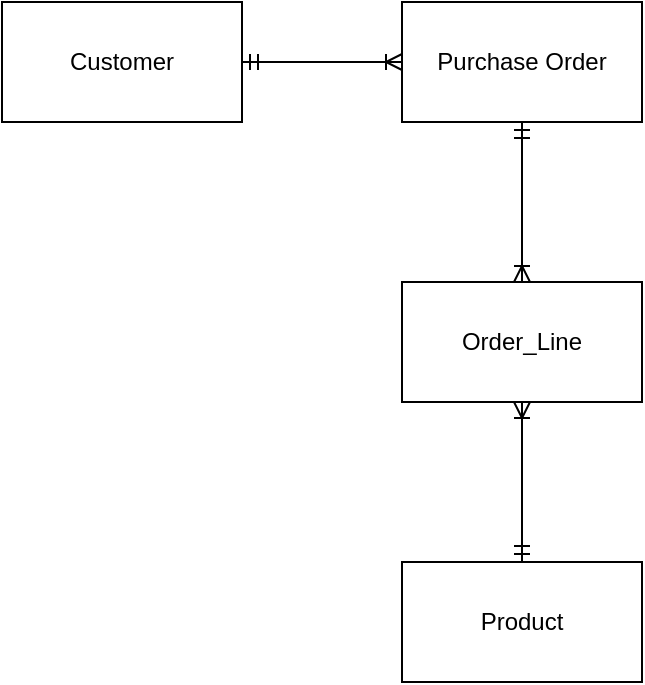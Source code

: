 <mxfile version="11.2.5" type="device" pages="3"><diagram id="Ypxt8aWdWGTpqDWKE5ER" name="Q2c"><mxGraphModel dx="517" dy="695" grid="1" gridSize="10" guides="1" tooltips="1" connect="1" arrows="1" fold="1" page="1" pageScale="1" pageWidth="1169" pageHeight="827" math="0" shadow="0"><root><mxCell id="0"/><mxCell id="1" parent="0"/><mxCell id="HXupU93Gk4f4DqEtt6n3-4" value="" style="edgeStyle=orthogonalEdgeStyle;rounded=0;orthogonalLoop=1;jettySize=auto;html=1;startArrow=ERmandOne;startFill=0;endArrow=ERoneToMany;endFill=0;" edge="1" parent="1" source="HXupU93Gk4f4DqEtt6n3-1" target="HXupU93Gk4f4DqEtt6n3-3"><mxGeometry relative="1" as="geometry"/></mxCell><mxCell id="HXupU93Gk4f4DqEtt6n3-1" value="Customer" style="rounded=0;whiteSpace=wrap;html=1;" vertex="1" parent="1"><mxGeometry x="80" y="80" width="120" height="60" as="geometry"/></mxCell><mxCell id="HXupU93Gk4f4DqEtt6n3-6" value="" style="edgeStyle=orthogonalEdgeStyle;rounded=0;orthogonalLoop=1;jettySize=auto;html=1;endArrow=ERoneToMany;endFill=0;startArrow=ERmandOne;startFill=0;" edge="1" parent="1" source="HXupU93Gk4f4DqEtt6n3-3" target="HXupU93Gk4f4DqEtt6n3-5"><mxGeometry relative="1" as="geometry"/></mxCell><mxCell id="HXupU93Gk4f4DqEtt6n3-3" value="Purchase Order" style="rounded=0;whiteSpace=wrap;html=1;" vertex="1" parent="1"><mxGeometry x="280" y="80" width="120" height="60" as="geometry"/></mxCell><mxCell id="HXupU93Gk4f4DqEtt6n3-8" value="" style="edgeStyle=orthogonalEdgeStyle;rounded=0;orthogonalLoop=1;jettySize=auto;html=1;endArrow=ERmandOne;endFill=0;startArrow=ERoneToMany;startFill=0;" edge="1" parent="1" source="HXupU93Gk4f4DqEtt6n3-5" target="HXupU93Gk4f4DqEtt6n3-7"><mxGeometry relative="1" as="geometry"/></mxCell><mxCell id="HXupU93Gk4f4DqEtt6n3-5" value="Order_Line" style="rounded=0;whiteSpace=wrap;html=1;" vertex="1" parent="1"><mxGeometry x="280" y="220" width="120" height="60" as="geometry"/></mxCell><mxCell id="HXupU93Gk4f4DqEtt6n3-7" value="Product" style="rounded=0;whiteSpace=wrap;html=1;" vertex="1" parent="1"><mxGeometry x="280" y="360" width="120" height="60" as="geometry"/></mxCell></root></mxGraphModel></diagram><diagram id="6urLUwki-3SgrCEG8ufE" name="Q3c"><mxGraphModel dx="938" dy="1043" grid="1" gridSize="10" guides="1" tooltips="1" connect="1" arrows="1" fold="1" page="1" pageScale="1" pageWidth="1169" pageHeight="827" math="0" shadow="0"><root><mxCell id="pvSrO7qI7SCaV8jmXrGH-0"/><mxCell id="pvSrO7qI7SCaV8jmXrGH-1" parent="pvSrO7qI7SCaV8jmXrGH-0"/><mxCell id="pvSrO7qI7SCaV8jmXrGH-28" value="Valid aplication" style="edgeStyle=orthogonalEdgeStyle;rounded=0;orthogonalLoop=1;jettySize=auto;html=1;entryX=0.5;entryY=0;entryDx=0;entryDy=0;startArrow=none;startFill=0;endArrow=classic;endFill=1;" edge="1" parent="pvSrO7qI7SCaV8jmXrGH-1" source="pvSrO7qI7SCaV8jmXrGH-3" target="pvSrO7qI7SCaV8jmXrGH-4"><mxGeometry relative="1" as="geometry"/></mxCell><mxCell id="pvSrO7qI7SCaV8jmXrGH-29" style="edgeStyle=orthogonalEdgeStyle;rounded=0;orthogonalLoop=1;jettySize=auto;html=1;exitX=0;exitY=1;exitDx=0;exitDy=0;entryX=0.5;entryY=1;entryDx=0;entryDy=0;startArrow=none;startFill=0;endArrow=classic;endFill=1;" edge="1" parent="pvSrO7qI7SCaV8jmXrGH-1" source="pvSrO7qI7SCaV8jmXrGH-3" target="pvSrO7qI7SCaV8jmXrGH-8"><mxGeometry relative="1" as="geometry"/></mxCell><mxCell id="pvSrO7qI7SCaV8jmXrGH-30" value="Invalid application message" style="text;html=1;resizable=0;points=[];align=center;verticalAlign=middle;labelBackgroundColor=#ffffff;" vertex="1" connectable="0" parent="pvSrO7qI7SCaV8jmXrGH-29"><mxGeometry x="0.143" y="-7" relative="1" as="geometry"><mxPoint as="offset"/></mxGeometry></mxCell><mxCell id="pvSrO7qI7SCaV8jmXrGH-3" value="1&lt;br&gt;Verify loan application" style="ellipse;whiteSpace=wrap;html=1;aspect=fixed;" vertex="1" parent="pvSrO7qI7SCaV8jmXrGH-1"><mxGeometry x="543" y="240" width="80" height="80" as="geometry"/></mxCell><mxCell id="pvSrO7qI7SCaV8jmXrGH-33" style="edgeStyle=orthogonalEdgeStyle;rounded=0;orthogonalLoop=1;jettySize=auto;html=1;startArrow=none;startFill=0;endArrow=classic;endFill=1;" edge="1" parent="pvSrO7qI7SCaV8jmXrGH-1" source="pvSrO7qI7SCaV8jmXrGH-4"><mxGeometry relative="1" as="geometry"><mxPoint x="840" y="300" as="targetPoint"/><Array as="points"><mxPoint x="750" y="430"/><mxPoint x="750" y="300"/></Array></mxGeometry></mxCell><mxCell id="pvSrO7qI7SCaV8jmXrGH-35" value="Processed loan application" style="text;html=1;resizable=0;points=[];align=center;verticalAlign=middle;labelBackgroundColor=#ffffff;" vertex="1" connectable="0" parent="pvSrO7qI7SCaV8jmXrGH-33"><mxGeometry x="0.262" y="4" relative="1" as="geometry"><mxPoint y="-1" as="offset"/></mxGeometry></mxCell><mxCell id="pvSrO7qI7SCaV8jmXrGH-4" value="2&lt;br&gt;Process loan application" style="ellipse;whiteSpace=wrap;html=1;aspect=fixed;" vertex="1" parent="pvSrO7qI7SCaV8jmXrGH-1"><mxGeometry x="543" y="390" width="80" height="80" as="geometry"/></mxCell><mxCell id="pvSrO7qI7SCaV8jmXrGH-36" style="edgeStyle=orthogonalEdgeStyle;rounded=0;orthogonalLoop=1;jettySize=auto;html=1;entryX=0.25;entryY=1;entryDx=0;entryDy=0;startArrow=none;startFill=0;endArrow=classic;endFill=1;" edge="1" parent="pvSrO7qI7SCaV8jmXrGH-1" source="pvSrO7qI7SCaV8jmXrGH-5" target="pvSrO7qI7SCaV8jmXrGH-8"><mxGeometry relative="1" as="geometry"/></mxCell><mxCell id="pvSrO7qI7SCaV8jmXrGH-37" value="Email on loan status" style="text;html=1;resizable=0;points=[];align=center;verticalAlign=middle;labelBackgroundColor=#ffffff;" vertex="1" connectable="0" parent="pvSrO7qI7SCaV8jmXrGH-36"><mxGeometry x="-0.287" y="2" relative="1" as="geometry"><mxPoint as="offset"/></mxGeometry></mxCell><mxCell id="pvSrO7qI7SCaV8jmXrGH-38" style="edgeStyle=orthogonalEdgeStyle;rounded=0;orthogonalLoop=1;jettySize=auto;html=1;exitX=1;exitY=1;exitDx=0;exitDy=0;entryX=1;entryY=0.5;entryDx=0;entryDy=0;startArrow=none;startFill=0;endArrow=classic;endFill=1;" edge="1" parent="pvSrO7qI7SCaV8jmXrGH-1" source="pvSrO7qI7SCaV8jmXrGH-5" target="pvSrO7qI7SCaV8jmXrGH-22"><mxGeometry relative="1" as="geometry"><Array as="points"><mxPoint x="1050" y="628"/><mxPoint x="1050" y="300"/></Array></mxGeometry></mxCell><mxCell id="pvSrO7qI7SCaV8jmXrGH-39" value="Copy of emailed loan status" style="text;html=1;resizable=0;points=[];align=center;verticalAlign=middle;labelBackgroundColor=#ffffff;" vertex="1" connectable="0" parent="pvSrO7qI7SCaV8jmXrGH-38"><mxGeometry x="0.456" y="6" relative="1" as="geometry"><mxPoint as="offset"/></mxGeometry></mxCell><mxCell id="pvSrO7qI7SCaV8jmXrGH-5" value="3&lt;br&gt;Inform loan status" style="ellipse;whiteSpace=wrap;html=1;aspect=fixed;" vertex="1" parent="pvSrO7qI7SCaV8jmXrGH-1"><mxGeometry x="543" y="560" width="80" height="80" as="geometry"/></mxCell><mxCell id="pvSrO7qI7SCaV8jmXrGH-24" style="edgeStyle=orthogonalEdgeStyle;rounded=0;orthogonalLoop=1;jettySize=auto;html=1;entryX=0;entryY=0.5;entryDx=0;entryDy=0;startArrow=none;startFill=0;endArrow=classic;endFill=1;" edge="1" parent="pvSrO7qI7SCaV8jmXrGH-1" source="pvSrO7qI7SCaV8jmXrGH-8" target="pvSrO7qI7SCaV8jmXrGH-3"><mxGeometry relative="1" as="geometry"><mxPoint x="543.333" y="130" as="targetPoint"/></mxGeometry></mxCell><mxCell id="pvSrO7qI7SCaV8jmXrGH-25" value="Loan Application Details" style="text;html=1;resizable=0;points=[];align=center;verticalAlign=middle;labelBackgroundColor=#ffffff;" vertex="1" connectable="0" parent="pvSrO7qI7SCaV8jmXrGH-24"><mxGeometry x="0.479" y="3" relative="1" as="geometry"><mxPoint x="-1" as="offset"/></mxGeometry></mxCell><mxCell id="pvSrO7qI7SCaV8jmXrGH-8" value="Student" style="strokeWidth=2;whiteSpace=wrap;html=1;align=center;fontSize=14;" vertex="1" parent="pvSrO7qI7SCaV8jmXrGH-1"><mxGeometry x="120" y="200" width="120" height="40" as="geometry"/></mxCell><mxCell id="pvSrO7qI7SCaV8jmXrGH-9" value="" style="group" vertex="1" connectable="0" parent="pvSrO7qI7SCaV8jmXrGH-1"><mxGeometry x="840" y="130" width="170" height="40" as="geometry"/></mxCell><mxCell id="pvSrO7qI7SCaV8jmXrGH-10" value="" style="endArrow=none;html=1;strokeWidth=2;" edge="1" parent="pvSrO7qI7SCaV8jmXrGH-9"><mxGeometry width="50" height="50" relative="1" as="geometry"><mxPoint y="40" as="sourcePoint"/><mxPoint as="targetPoint"/></mxGeometry></mxCell><mxCell id="pvSrO7qI7SCaV8jmXrGH-11" value="" style="endArrow=none;html=1;strokeWidth=2;" edge="1" parent="pvSrO7qI7SCaV8jmXrGH-9"><mxGeometry width="50" height="50" relative="1" as="geometry"><mxPoint as="sourcePoint"/><mxPoint x="170" as="targetPoint"/></mxGeometry></mxCell><mxCell id="pvSrO7qI7SCaV8jmXrGH-12" value="" style="endArrow=none;html=1;strokeWidth=2;" edge="1" parent="pvSrO7qI7SCaV8jmXrGH-9"><mxGeometry width="50" height="50" relative="1" as="geometry"><mxPoint y="40" as="sourcePoint"/><mxPoint x="170" y="40" as="targetPoint"/></mxGeometry></mxCell><mxCell id="pvSrO7qI7SCaV8jmXrGH-13" value="" style="endArrow=none;html=1;strokeWidth=2;" edge="1" parent="pvSrO7qI7SCaV8jmXrGH-9"><mxGeometry width="50" height="50" relative="1" as="geometry"><mxPoint x="40" y="40" as="sourcePoint"/><mxPoint x="40" as="targetPoint"/></mxGeometry></mxCell><mxCell id="pvSrO7qI7SCaV8jmXrGH-14" value="Student" style="text;html=1;strokeColor=none;fillColor=none;align=center;verticalAlign=middle;whiteSpace=wrap;rounded=0;" vertex="1" parent="pvSrO7qI7SCaV8jmXrGH-9"><mxGeometry x="60" y="10" width="40" height="20" as="geometry"/></mxCell><mxCell id="pvSrO7qI7SCaV8jmXrGH-15" value="1" style="text;html=1;strokeColor=none;fillColor=none;align=center;verticalAlign=middle;whiteSpace=wrap;rounded=0;" vertex="1" parent="pvSrO7qI7SCaV8jmXrGH-9"><mxGeometry x="10" y="10" width="20" height="20" as="geometry"/></mxCell><mxCell id="pvSrO7qI7SCaV8jmXrGH-17" value="" style="group" vertex="1" connectable="0" parent="pvSrO7qI7SCaV8jmXrGH-1"><mxGeometry x="840" y="280" width="170" height="40" as="geometry"/></mxCell><mxCell id="pvSrO7qI7SCaV8jmXrGH-18" value="" style="endArrow=none;html=1;strokeWidth=2;" edge="1" parent="pvSrO7qI7SCaV8jmXrGH-17"><mxGeometry width="50" height="50" relative="1" as="geometry"><mxPoint y="40" as="sourcePoint"/><mxPoint as="targetPoint"/></mxGeometry></mxCell><mxCell id="pvSrO7qI7SCaV8jmXrGH-19" value="" style="endArrow=none;html=1;strokeWidth=2;" edge="1" parent="pvSrO7qI7SCaV8jmXrGH-17"><mxGeometry width="50" height="50" relative="1" as="geometry"><mxPoint as="sourcePoint"/><mxPoint x="170" as="targetPoint"/></mxGeometry></mxCell><mxCell id="pvSrO7qI7SCaV8jmXrGH-20" value="" style="endArrow=none;html=1;strokeWidth=2;" edge="1" parent="pvSrO7qI7SCaV8jmXrGH-17"><mxGeometry width="50" height="50" relative="1" as="geometry"><mxPoint y="40" as="sourcePoint"/><mxPoint x="170" y="40" as="targetPoint"/></mxGeometry></mxCell><mxCell id="pvSrO7qI7SCaV8jmXrGH-21" value="" style="endArrow=none;html=1;strokeWidth=2;" edge="1" parent="pvSrO7qI7SCaV8jmXrGH-17"><mxGeometry width="50" height="50" relative="1" as="geometry"><mxPoint x="40" y="40" as="sourcePoint"/><mxPoint x="40" as="targetPoint"/></mxGeometry></mxCell><mxCell id="pvSrO7qI7SCaV8jmXrGH-22" value="Loan" style="text;html=1;strokeColor=none;fillColor=none;align=center;verticalAlign=middle;whiteSpace=wrap;rounded=0;" vertex="1" parent="pvSrO7qI7SCaV8jmXrGH-17"><mxGeometry x="60" y="10" width="40" height="20" as="geometry"/></mxCell><mxCell id="pvSrO7qI7SCaV8jmXrGH-23" value="2" style="text;html=1;strokeColor=none;fillColor=none;align=center;verticalAlign=middle;whiteSpace=wrap;rounded=0;" vertex="1" parent="pvSrO7qI7SCaV8jmXrGH-17"><mxGeometry x="10" y="10" width="20" height="20" as="geometry"/></mxCell><mxCell id="pvSrO7qI7SCaV8jmXrGH-26" style="edgeStyle=orthogonalEdgeStyle;rounded=0;orthogonalLoop=1;jettySize=auto;html=1;entryX=1;entryY=0.5;entryDx=0;entryDy=0;startArrow=none;startFill=0;endArrow=classic;endFill=1;" edge="1" parent="pvSrO7qI7SCaV8jmXrGH-1" source="pvSrO7qI7SCaV8jmXrGH-15" target="pvSrO7qI7SCaV8jmXrGH-3"><mxGeometry relative="1" as="geometry"/></mxCell><mxCell id="pvSrO7qI7SCaV8jmXrGH-27" value="Student Details" style="text;html=1;resizable=0;points=[];align=center;verticalAlign=middle;labelBackgroundColor=#ffffff;" vertex="1" connectable="0" parent="pvSrO7qI7SCaV8jmXrGH-26"><mxGeometry x="-0.371" y="37" relative="1" as="geometry"><mxPoint x="-1" as="offset"/></mxGeometry></mxCell><mxCell id="pvSrO7qI7SCaV8jmXrGH-31" style="edgeStyle=orthogonalEdgeStyle;rounded=0;orthogonalLoop=1;jettySize=auto;html=1;entryX=1;entryY=0.5;entryDx=0;entryDy=0;startArrow=none;startFill=0;endArrow=classic;endFill=1;" edge="1" parent="pvSrO7qI7SCaV8jmXrGH-1" target="pvSrO7qI7SCaV8jmXrGH-5"><mxGeometry relative="1" as="geometry"><mxPoint x="920" y="320" as="sourcePoint"/><Array as="points"><mxPoint x="920" y="600"/></Array></mxGeometry></mxCell><mxCell id="pvSrO7qI7SCaV8jmXrGH-32" value="Applicant's loan status" style="text;html=1;resizable=0;points=[];align=center;verticalAlign=middle;labelBackgroundColor=#ffffff;" vertex="1" connectable="0" parent="pvSrO7qI7SCaV8jmXrGH-31"><mxGeometry x="-0.368" y="33" relative="1" as="geometry"><mxPoint x="-32" y="33" as="offset"/></mxGeometry></mxCell></root></mxGraphModel></diagram><diagram id="p1WPzIVA8wY1eadMDhp-" name="Q4a"><mxGraphModel dx="625" dy="695" grid="1" gridSize="10" guides="1" tooltips="1" connect="1" arrows="1" fold="1" page="1" pageScale="1" pageWidth="1169" pageHeight="827" math="0" shadow="0"><root><mxCell id="i_wZoMxRFP8jND1544O1-0"/><mxCell id="i_wZoMxRFP8jND1544O1-1" parent="i_wZoMxRFP8jND1544O1-0"/><mxCell id="i_wZoMxRFP8jND1544O1-2" value="" style="group" vertex="1" connectable="0" parent="i_wZoMxRFP8jND1544O1-1"><mxGeometry x="40" y="200" width="150" height="110" as="geometry"/></mxCell><mxCell id="i_wZoMxRFP8jND1544O1-3" value="0" style="rounded=0;whiteSpace=wrap;html=1;" vertex="1" parent="i_wZoMxRFP8jND1544O1-2"><mxGeometry width="50" height="36.667" as="geometry"/></mxCell><mxCell id="i_wZoMxRFP8jND1544O1-4" value="10" style="rounded=0;whiteSpace=wrap;html=1;" vertex="1" parent="i_wZoMxRFP8jND1544O1-2"><mxGeometry x="50" width="50" height="36.667" as="geometry"/></mxCell><mxCell id="i_wZoMxRFP8jND1544O1-5" value="10" style="rounded=0;whiteSpace=wrap;html=1;" vertex="1" parent="i_wZoMxRFP8jND1544O1-2"><mxGeometry x="100" width="50" height="36.667" as="geometry"/></mxCell><mxCell id="i_wZoMxRFP8jND1544O1-6" value="A" style="rounded=0;whiteSpace=wrap;html=1;" vertex="1" parent="i_wZoMxRFP8jND1544O1-2"><mxGeometry y="36.667" width="150" height="36.667" as="geometry"/></mxCell><mxCell id="i_wZoMxRFP8jND1544O1-7" value="0" style="rounded=0;whiteSpace=wrap;html=1;" vertex="1" parent="i_wZoMxRFP8jND1544O1-2"><mxGeometry y="73.333" width="50" height="36.667" as="geometry"/></mxCell><mxCell id="i_wZoMxRFP8jND1544O1-8" value="0" style="rounded=0;whiteSpace=wrap;html=1;" vertex="1" parent="i_wZoMxRFP8jND1544O1-2"><mxGeometry x="50" y="73.333" width="50" height="36.667" as="geometry"/></mxCell><mxCell id="i_wZoMxRFP8jND1544O1-9" value="10" style="rounded=0;whiteSpace=wrap;html=1;" vertex="1" parent="i_wZoMxRFP8jND1544O1-2"><mxGeometry x="100" y="73.333" width="50" height="36.667" as="geometry"/></mxCell><mxCell id="i_wZoMxRFP8jND1544O1-10" value="" style="group" vertex="1" connectable="0" parent="i_wZoMxRFP8jND1544O1-1"><mxGeometry x="240" y="80" width="150" height="110" as="geometry"/></mxCell><mxCell id="i_wZoMxRFP8jND1544O1-11" value="10" style="rounded=0;whiteSpace=wrap;html=1;" vertex="1" parent="i_wZoMxRFP8jND1544O1-10"><mxGeometry width="50" height="36.667" as="geometry"/></mxCell><mxCell id="i_wZoMxRFP8jND1544O1-12" value="8" style="rounded=0;whiteSpace=wrap;html=1;" vertex="1" parent="i_wZoMxRFP8jND1544O1-10"><mxGeometry x="50" width="50" height="36.667" as="geometry"/></mxCell><mxCell id="i_wZoMxRFP8jND1544O1-13" value="18" style="rounded=0;whiteSpace=wrap;html=1;" vertex="1" parent="i_wZoMxRFP8jND1544O1-10"><mxGeometry x="100" width="50" height="36.667" as="geometry"/></mxCell><mxCell id="i_wZoMxRFP8jND1544O1-14" value="B" style="rounded=0;whiteSpace=wrap;html=1;" vertex="1" parent="i_wZoMxRFP8jND1544O1-10"><mxGeometry y="36.667" width="150" height="36.667" as="geometry"/></mxCell><mxCell id="i_wZoMxRFP8jND1544O1-15" value="10" style="rounded=0;whiteSpace=wrap;html=1;" vertex="1" parent="i_wZoMxRFP8jND1544O1-10"><mxGeometry y="73.333" width="50" height="36.667" as="geometry"/></mxCell><mxCell id="i_wZoMxRFP8jND1544O1-16" value="0" style="rounded=0;whiteSpace=wrap;html=1;" vertex="1" parent="i_wZoMxRFP8jND1544O1-10"><mxGeometry x="50" y="73.333" width="50" height="36.667" as="geometry"/></mxCell><mxCell id="i_wZoMxRFP8jND1544O1-17" value="18" style="rounded=0;whiteSpace=wrap;html=1;" vertex="1" parent="i_wZoMxRFP8jND1544O1-10"><mxGeometry x="100" y="73.333" width="50" height="36.667" as="geometry"/></mxCell><mxCell id="i_wZoMxRFP8jND1544O1-18" value="" style="group" vertex="1" connectable="0" parent="i_wZoMxRFP8jND1544O1-1"><mxGeometry x="240" y="330" width="150" height="110" as="geometry"/></mxCell><mxCell id="i_wZoMxRFP8jND1544O1-19" value="10" style="rounded=0;whiteSpace=wrap;html=1;" vertex="1" parent="i_wZoMxRFP8jND1544O1-18"><mxGeometry width="50" height="36.667" as="geometry"/></mxCell><mxCell id="i_wZoMxRFP8jND1544O1-20" value="6" style="rounded=0;whiteSpace=wrap;html=1;" vertex="1" parent="i_wZoMxRFP8jND1544O1-18"><mxGeometry x="50" width="50" height="36.667" as="geometry"/></mxCell><mxCell id="i_wZoMxRFP8jND1544O1-21" value="16" style="rounded=0;whiteSpace=wrap;html=1;" vertex="1" parent="i_wZoMxRFP8jND1544O1-18"><mxGeometry x="100" width="50" height="36.667" as="geometry"/></mxCell><mxCell id="i_wZoMxRFP8jND1544O1-22" value="C" style="rounded=0;whiteSpace=wrap;html=1;" vertex="1" parent="i_wZoMxRFP8jND1544O1-18"><mxGeometry y="36.667" width="150" height="36.667" as="geometry"/></mxCell><mxCell id="i_wZoMxRFP8jND1544O1-23" value="22" style="rounded=0;whiteSpace=wrap;html=1;" vertex="1" parent="i_wZoMxRFP8jND1544O1-18"><mxGeometry y="73.333" width="50" height="36.667" as="geometry"/></mxCell><mxCell id="i_wZoMxRFP8jND1544O1-24" value="12" style="rounded=0;whiteSpace=wrap;html=1;" vertex="1" parent="i_wZoMxRFP8jND1544O1-18"><mxGeometry x="50" y="73.333" width="50" height="36.667" as="geometry"/></mxCell><mxCell id="i_wZoMxRFP8jND1544O1-25" value="28" style="rounded=0;whiteSpace=wrap;html=1;" vertex="1" parent="i_wZoMxRFP8jND1544O1-18"><mxGeometry x="100" y="73.333" width="50" height="36.667" as="geometry"/></mxCell><mxCell id="i_wZoMxRFP8jND1544O1-26" value="" style="group" vertex="1" connectable="0" parent="i_wZoMxRFP8jND1544O1-1"><mxGeometry x="480" y="80" width="150" height="110" as="geometry"/></mxCell><mxCell id="i_wZoMxRFP8jND1544O1-27" value="18" style="rounded=0;whiteSpace=wrap;html=1;" vertex="1" parent="i_wZoMxRFP8jND1544O1-26"><mxGeometry width="50" height="36.667" as="geometry"/></mxCell><mxCell id="i_wZoMxRFP8jND1544O1-28" value="5" style="rounded=0;whiteSpace=wrap;html=1;" vertex="1" parent="i_wZoMxRFP8jND1544O1-26"><mxGeometry x="50" width="50" height="36.667" as="geometry"/></mxCell><mxCell id="i_wZoMxRFP8jND1544O1-29" value="23" style="rounded=0;whiteSpace=wrap;html=1;" vertex="1" parent="i_wZoMxRFP8jND1544O1-26"><mxGeometry x="100" width="50" height="36.667" as="geometry"/></mxCell><mxCell id="i_wZoMxRFP8jND1544O1-30" value="D" style="rounded=0;whiteSpace=wrap;html=1;" vertex="1" parent="i_wZoMxRFP8jND1544O1-26"><mxGeometry y="36.667" width="150" height="36.667" as="geometry"/></mxCell><mxCell id="i_wZoMxRFP8jND1544O1-31" value="18" style="rounded=0;whiteSpace=wrap;html=1;" vertex="1" parent="i_wZoMxRFP8jND1544O1-26"><mxGeometry y="73.333" width="50" height="36.667" as="geometry"/></mxCell><mxCell id="i_wZoMxRFP8jND1544O1-32" value="0" style="rounded=0;whiteSpace=wrap;html=1;" vertex="1" parent="i_wZoMxRFP8jND1544O1-26"><mxGeometry x="50" y="73.333" width="50" height="36.667" as="geometry"/></mxCell><mxCell id="i_wZoMxRFP8jND1544O1-33" value="23" style="rounded=0;whiteSpace=wrap;html=1;" vertex="1" parent="i_wZoMxRFP8jND1544O1-26"><mxGeometry x="100" y="73.333" width="50" height="36.667" as="geometry"/></mxCell><mxCell id="i_wZoMxRFP8jND1544O1-34" value="" style="group" vertex="1" connectable="0" parent="i_wZoMxRFP8jND1544O1-1"><mxGeometry x="480" y="330" width="150" height="110" as="geometry"/></mxCell><mxCell id="i_wZoMxRFP8jND1544O1-35" value="16" style="rounded=0;whiteSpace=wrap;html=1;" vertex="1" parent="i_wZoMxRFP8jND1544O1-34"><mxGeometry width="50" height="36.667" as="geometry"/></mxCell><mxCell id="i_wZoMxRFP8jND1544O1-36" value="5" style="rounded=0;whiteSpace=wrap;html=1;" vertex="1" parent="i_wZoMxRFP8jND1544O1-34"><mxGeometry x="50" width="50" height="36.667" as="geometry"/></mxCell><mxCell id="i_wZoMxRFP8jND1544O1-37" value="21" style="rounded=0;whiteSpace=wrap;html=1;" vertex="1" parent="i_wZoMxRFP8jND1544O1-34"><mxGeometry x="100" width="50" height="36.667" as="geometry"/></mxCell><mxCell id="i_wZoMxRFP8jND1544O1-38" value="E" style="rounded=0;whiteSpace=wrap;html=1;" vertex="1" parent="i_wZoMxRFP8jND1544O1-34"><mxGeometry y="36.667" width="150" height="36.667" as="geometry"/></mxCell><mxCell id="i_wZoMxRFP8jND1544O1-39" value="28" style="rounded=0;whiteSpace=wrap;html=1;" vertex="1" parent="i_wZoMxRFP8jND1544O1-34"><mxGeometry y="73.333" width="50" height="36.667" as="geometry"/></mxCell><mxCell id="i_wZoMxRFP8jND1544O1-40" value="12" style="rounded=0;whiteSpace=wrap;html=1;" vertex="1" parent="i_wZoMxRFP8jND1544O1-34"><mxGeometry x="50" y="73.333" width="50" height="36.667" as="geometry"/></mxCell><mxCell id="i_wZoMxRFP8jND1544O1-41" value="33" style="rounded=0;whiteSpace=wrap;html=1;" vertex="1" parent="i_wZoMxRFP8jND1544O1-34"><mxGeometry x="100" y="73.333" width="50" height="36.667" as="geometry"/></mxCell><mxCell id="i_wZoMxRFP8jND1544O1-42" value="" style="group" vertex="1" connectable="0" parent="i_wZoMxRFP8jND1544O1-1"><mxGeometry x="730" y="80" width="150" height="110" as="geometry"/></mxCell><mxCell id="i_wZoMxRFP8jND1544O1-43" value="23" style="rounded=0;whiteSpace=wrap;html=1;" vertex="1" parent="i_wZoMxRFP8jND1544O1-42"><mxGeometry width="50" height="36.667" as="geometry"/></mxCell><mxCell id="i_wZoMxRFP8jND1544O1-44" value="10" style="rounded=0;whiteSpace=wrap;html=1;" vertex="1" parent="i_wZoMxRFP8jND1544O1-42"><mxGeometry x="50" width="50" height="36.667" as="geometry"/></mxCell><mxCell id="i_wZoMxRFP8jND1544O1-45" value="33" style="rounded=0;whiteSpace=wrap;html=1;" vertex="1" parent="i_wZoMxRFP8jND1544O1-42"><mxGeometry x="100" width="50" height="36.667" as="geometry"/></mxCell><mxCell id="i_wZoMxRFP8jND1544O1-46" value="F" style="rounded=0;whiteSpace=wrap;html=1;" vertex="1" parent="i_wZoMxRFP8jND1544O1-42"><mxGeometry y="36.667" width="150" height="36.667" as="geometry"/></mxCell><mxCell id="i_wZoMxRFP8jND1544O1-47" value="23" style="rounded=0;whiteSpace=wrap;html=1;" vertex="1" parent="i_wZoMxRFP8jND1544O1-42"><mxGeometry y="73.333" width="50" height="36.667" as="geometry"/></mxCell><mxCell id="i_wZoMxRFP8jND1544O1-48" value="0" style="rounded=0;whiteSpace=wrap;html=1;" vertex="1" parent="i_wZoMxRFP8jND1544O1-42"><mxGeometry x="50" y="73.333" width="50" height="36.667" as="geometry"/></mxCell><mxCell id="i_wZoMxRFP8jND1544O1-49" value="33" style="rounded=0;whiteSpace=wrap;html=1;" vertex="1" parent="i_wZoMxRFP8jND1544O1-42"><mxGeometry x="100" y="73.333" width="50" height="36.667" as="geometry"/></mxCell><mxCell id="i_wZoMxRFP8jND1544O1-59" value="" style="group" vertex="1" connectable="0" parent="i_wZoMxRFP8jND1544O1-1"><mxGeometry x="480" y="205" width="150" height="110" as="geometry"/></mxCell><mxCell id="i_wZoMxRFP8jND1544O1-60" value="18" style="rounded=0;whiteSpace=wrap;html=1;" vertex="1" parent="i_wZoMxRFP8jND1544O1-59"><mxGeometry width="50" height="36.667" as="geometry"/></mxCell><mxCell id="i_wZoMxRFP8jND1544O1-61" value="6" style="rounded=0;whiteSpace=wrap;html=1;" vertex="1" parent="i_wZoMxRFP8jND1544O1-59"><mxGeometry x="50" width="50" height="36.667" as="geometry"/></mxCell><mxCell id="i_wZoMxRFP8jND1544O1-62" value="24" style="rounded=0;whiteSpace=wrap;html=1;" vertex="1" parent="i_wZoMxRFP8jND1544O1-59"><mxGeometry x="100" width="50" height="36.667" as="geometry"/></mxCell><mxCell id="i_wZoMxRFP8jND1544O1-63" value="G" style="rounded=0;whiteSpace=wrap;html=1;" vertex="1" parent="i_wZoMxRFP8jND1544O1-59"><mxGeometry y="36.667" width="150" height="36.667" as="geometry"/></mxCell><mxCell id="i_wZoMxRFP8jND1544O1-64" value="27" style="rounded=0;whiteSpace=wrap;html=1;" vertex="1" parent="i_wZoMxRFP8jND1544O1-59"><mxGeometry y="73.333" width="50" height="36.667" as="geometry"/></mxCell><mxCell id="i_wZoMxRFP8jND1544O1-65" value="9" style="rounded=0;whiteSpace=wrap;html=1;" vertex="1" parent="i_wZoMxRFP8jND1544O1-59"><mxGeometry x="50" y="73.333" width="50" height="36.667" as="geometry"/></mxCell><mxCell id="i_wZoMxRFP8jND1544O1-66" value="33" style="rounded=0;whiteSpace=wrap;html=1;" vertex="1" parent="i_wZoMxRFP8jND1544O1-59"><mxGeometry x="100" y="73.333" width="50" height="36.667" as="geometry"/></mxCell><mxCell id="i_wZoMxRFP8jND1544O1-67" value="" style="group" vertex="1" connectable="0" parent="i_wZoMxRFP8jND1544O1-1"><mxGeometry x="880" y="205" width="150" height="110" as="geometry"/></mxCell><mxCell id="i_wZoMxRFP8jND1544O1-68" value="33" style="rounded=0;whiteSpace=wrap;html=1;" vertex="1" parent="i_wZoMxRFP8jND1544O1-67"><mxGeometry width="50" height="36.667" as="geometry"/></mxCell><mxCell id="i_wZoMxRFP8jND1544O1-69" value="15" style="rounded=0;whiteSpace=wrap;html=1;" vertex="1" parent="i_wZoMxRFP8jND1544O1-67"><mxGeometry x="50" width="50" height="36.667" as="geometry"/></mxCell><mxCell id="i_wZoMxRFP8jND1544O1-70" value="48" style="rounded=0;whiteSpace=wrap;html=1;" vertex="1" parent="i_wZoMxRFP8jND1544O1-67"><mxGeometry x="100" width="50" height="36.667" as="geometry"/></mxCell><mxCell id="i_wZoMxRFP8jND1544O1-71" value="H" style="rounded=0;whiteSpace=wrap;html=1;" vertex="1" parent="i_wZoMxRFP8jND1544O1-67"><mxGeometry y="36.667" width="150" height="36.667" as="geometry"/></mxCell><mxCell id="i_wZoMxRFP8jND1544O1-72" value="33" style="rounded=0;whiteSpace=wrap;html=1;" vertex="1" parent="i_wZoMxRFP8jND1544O1-67"><mxGeometry y="73.333" width="50" height="36.667" as="geometry"/></mxCell><mxCell id="i_wZoMxRFP8jND1544O1-73" value="0" style="rounded=0;whiteSpace=wrap;html=1;" vertex="1" parent="i_wZoMxRFP8jND1544O1-67"><mxGeometry x="50" y="73.333" width="50" height="36.667" as="geometry"/></mxCell><mxCell id="i_wZoMxRFP8jND1544O1-74" value="48" style="rounded=0;whiteSpace=wrap;html=1;" vertex="1" parent="i_wZoMxRFP8jND1544O1-67"><mxGeometry x="100" y="73.333" width="50" height="36.667" as="geometry"/></mxCell><mxCell id="i_wZoMxRFP8jND1544O1-75" style="edgeStyle=orthogonalEdgeStyle;rounded=0;orthogonalLoop=1;jettySize=auto;html=1;entryX=0;entryY=0.5;entryDx=0;entryDy=0;startArrow=none;startFill=0;endArrow=classic;endFill=1;fillColor=#f8cecc;strokeColor=#b85450;" edge="1" parent="i_wZoMxRFP8jND1544O1-1" source="i_wZoMxRFP8jND1544O1-6" target="i_wZoMxRFP8jND1544O1-14"><mxGeometry relative="1" as="geometry"/></mxCell><mxCell id="i_wZoMxRFP8jND1544O1-76" style="edgeStyle=orthogonalEdgeStyle;rounded=0;orthogonalLoop=1;jettySize=auto;html=1;entryX=0;entryY=0.5;entryDx=0;entryDy=0;startArrow=none;startFill=0;endArrow=classic;endFill=1;" edge="1" parent="i_wZoMxRFP8jND1544O1-1" source="i_wZoMxRFP8jND1544O1-6" target="i_wZoMxRFP8jND1544O1-22"><mxGeometry relative="1" as="geometry"/></mxCell><mxCell id="i_wZoMxRFP8jND1544O1-77" style="edgeStyle=orthogonalEdgeStyle;rounded=0;orthogonalLoop=1;jettySize=auto;html=1;entryX=0;entryY=0.5;entryDx=0;entryDy=0;startArrow=none;startFill=0;endArrow=classic;endFill=1;fillColor=#f8cecc;strokeColor=#b85450;" edge="1" parent="i_wZoMxRFP8jND1544O1-1" source="i_wZoMxRFP8jND1544O1-14" target="i_wZoMxRFP8jND1544O1-30"><mxGeometry relative="1" as="geometry"/></mxCell><mxCell id="i_wZoMxRFP8jND1544O1-78" style="edgeStyle=orthogonalEdgeStyle;rounded=0;orthogonalLoop=1;jettySize=auto;html=1;entryX=0;entryY=0.5;entryDx=0;entryDy=0;startArrow=none;startFill=0;endArrow=classic;endFill=1;" edge="1" parent="i_wZoMxRFP8jND1544O1-1" source="i_wZoMxRFP8jND1544O1-14" target="i_wZoMxRFP8jND1544O1-63"><mxGeometry relative="1" as="geometry"/></mxCell><mxCell id="i_wZoMxRFP8jND1544O1-79" style="edgeStyle=orthogonalEdgeStyle;rounded=0;orthogonalLoop=1;jettySize=auto;html=1;startArrow=none;startFill=0;endArrow=classic;endFill=1;" edge="1" parent="i_wZoMxRFP8jND1544O1-1" source="i_wZoMxRFP8jND1544O1-22" target="i_wZoMxRFP8jND1544O1-38"><mxGeometry relative="1" as="geometry"/></mxCell><mxCell id="i_wZoMxRFP8jND1544O1-80" style="edgeStyle=orthogonalEdgeStyle;rounded=0;orthogonalLoop=1;jettySize=auto;html=1;entryX=0;entryY=0.5;entryDx=0;entryDy=0;startArrow=none;startFill=0;endArrow=classic;endFill=1;fillColor=#f8cecc;strokeColor=#b85450;" edge="1" parent="i_wZoMxRFP8jND1544O1-1" source="i_wZoMxRFP8jND1544O1-30" target="i_wZoMxRFP8jND1544O1-46"><mxGeometry relative="1" as="geometry"/></mxCell><mxCell id="i_wZoMxRFP8jND1544O1-81" style="edgeStyle=orthogonalEdgeStyle;rounded=0;orthogonalLoop=1;jettySize=auto;html=1;entryX=0.5;entryY=0;entryDx=0;entryDy=0;startArrow=none;startFill=0;endArrow=classic;endFill=1;fillColor=#f8cecc;strokeColor=#b85450;" edge="1" parent="i_wZoMxRFP8jND1544O1-1" source="i_wZoMxRFP8jND1544O1-46" target="i_wZoMxRFP8jND1544O1-69"><mxGeometry relative="1" as="geometry"/></mxCell><mxCell id="i_wZoMxRFP8jND1544O1-82" style="edgeStyle=orthogonalEdgeStyle;rounded=0;orthogonalLoop=1;jettySize=auto;html=1;entryX=0;entryY=0.5;entryDx=0;entryDy=0;startArrow=none;startFill=0;endArrow=classic;endFill=1;" edge="1" parent="i_wZoMxRFP8jND1544O1-1" source="i_wZoMxRFP8jND1544O1-63" target="i_wZoMxRFP8jND1544O1-71"><mxGeometry relative="1" as="geometry"/></mxCell><mxCell id="i_wZoMxRFP8jND1544O1-83" style="edgeStyle=orthogonalEdgeStyle;rounded=0;orthogonalLoop=1;jettySize=auto;html=1;entryX=0.5;entryY=1;entryDx=0;entryDy=0;startArrow=none;startFill=0;endArrow=classic;endFill=1;" edge="1" parent="i_wZoMxRFP8jND1544O1-1" source="i_wZoMxRFP8jND1544O1-38" target="i_wZoMxRFP8jND1544O1-73"><mxGeometry relative="1" as="geometry"/></mxCell><mxCell id="i_wZoMxRFP8jND1544O1-84" value="" style="endArrow=classic;html=1;fillColor=#f8cecc;strokeColor=#b85450;" edge="1" parent="i_wZoMxRFP8jND1544O1-1"><mxGeometry width="50" height="50" relative="1" as="geometry"><mxPoint x="40" y="530" as="sourcePoint"/><mxPoint x="90" y="480" as="targetPoint"/></mxGeometry></mxCell><mxCell id="i_wZoMxRFP8jND1544O1-85" value="Critical path" style="text;html=1;strokeColor=none;fillColor=none;align=center;verticalAlign=middle;whiteSpace=wrap;rounded=0;" vertex="1" parent="i_wZoMxRFP8jND1544O1-1"><mxGeometry x="120" y="490" width="90" height="20" as="geometry"/></mxCell></root></mxGraphModel></diagram></mxfile>